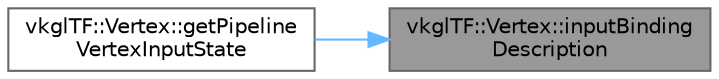 digraph "vkglTF::Vertex::inputBindingDescription"
{
 // LATEX_PDF_SIZE
  bgcolor="transparent";
  edge [fontname=Helvetica,fontsize=10,labelfontname=Helvetica,labelfontsize=10];
  node [fontname=Helvetica,fontsize=10,shape=box,height=0.2,width=0.4];
  rankdir="RL";
  Node1 [id="Node000001",label="vkglTF::Vertex::inputBinding\lDescription",height=0.2,width=0.4,color="gray40", fillcolor="grey60", style="filled", fontcolor="black",tooltip=" "];
  Node1 -> Node2 [id="edge1_Node000001_Node000002",dir="back",color="steelblue1",style="solid",tooltip=" "];
  Node2 [id="Node000002",label="vkglTF::Vertex::getPipeline\lVertexInputState",height=0.2,width=0.4,color="grey40", fillcolor="white", style="filled",URL="$structvkgl_t_f_1_1_vertex.html#a5014cf8225851fd50f8300eab7d045d2",tooltip="Returns the default pipeline vertex input state create info structure for the requested vertex compon..."];
}
